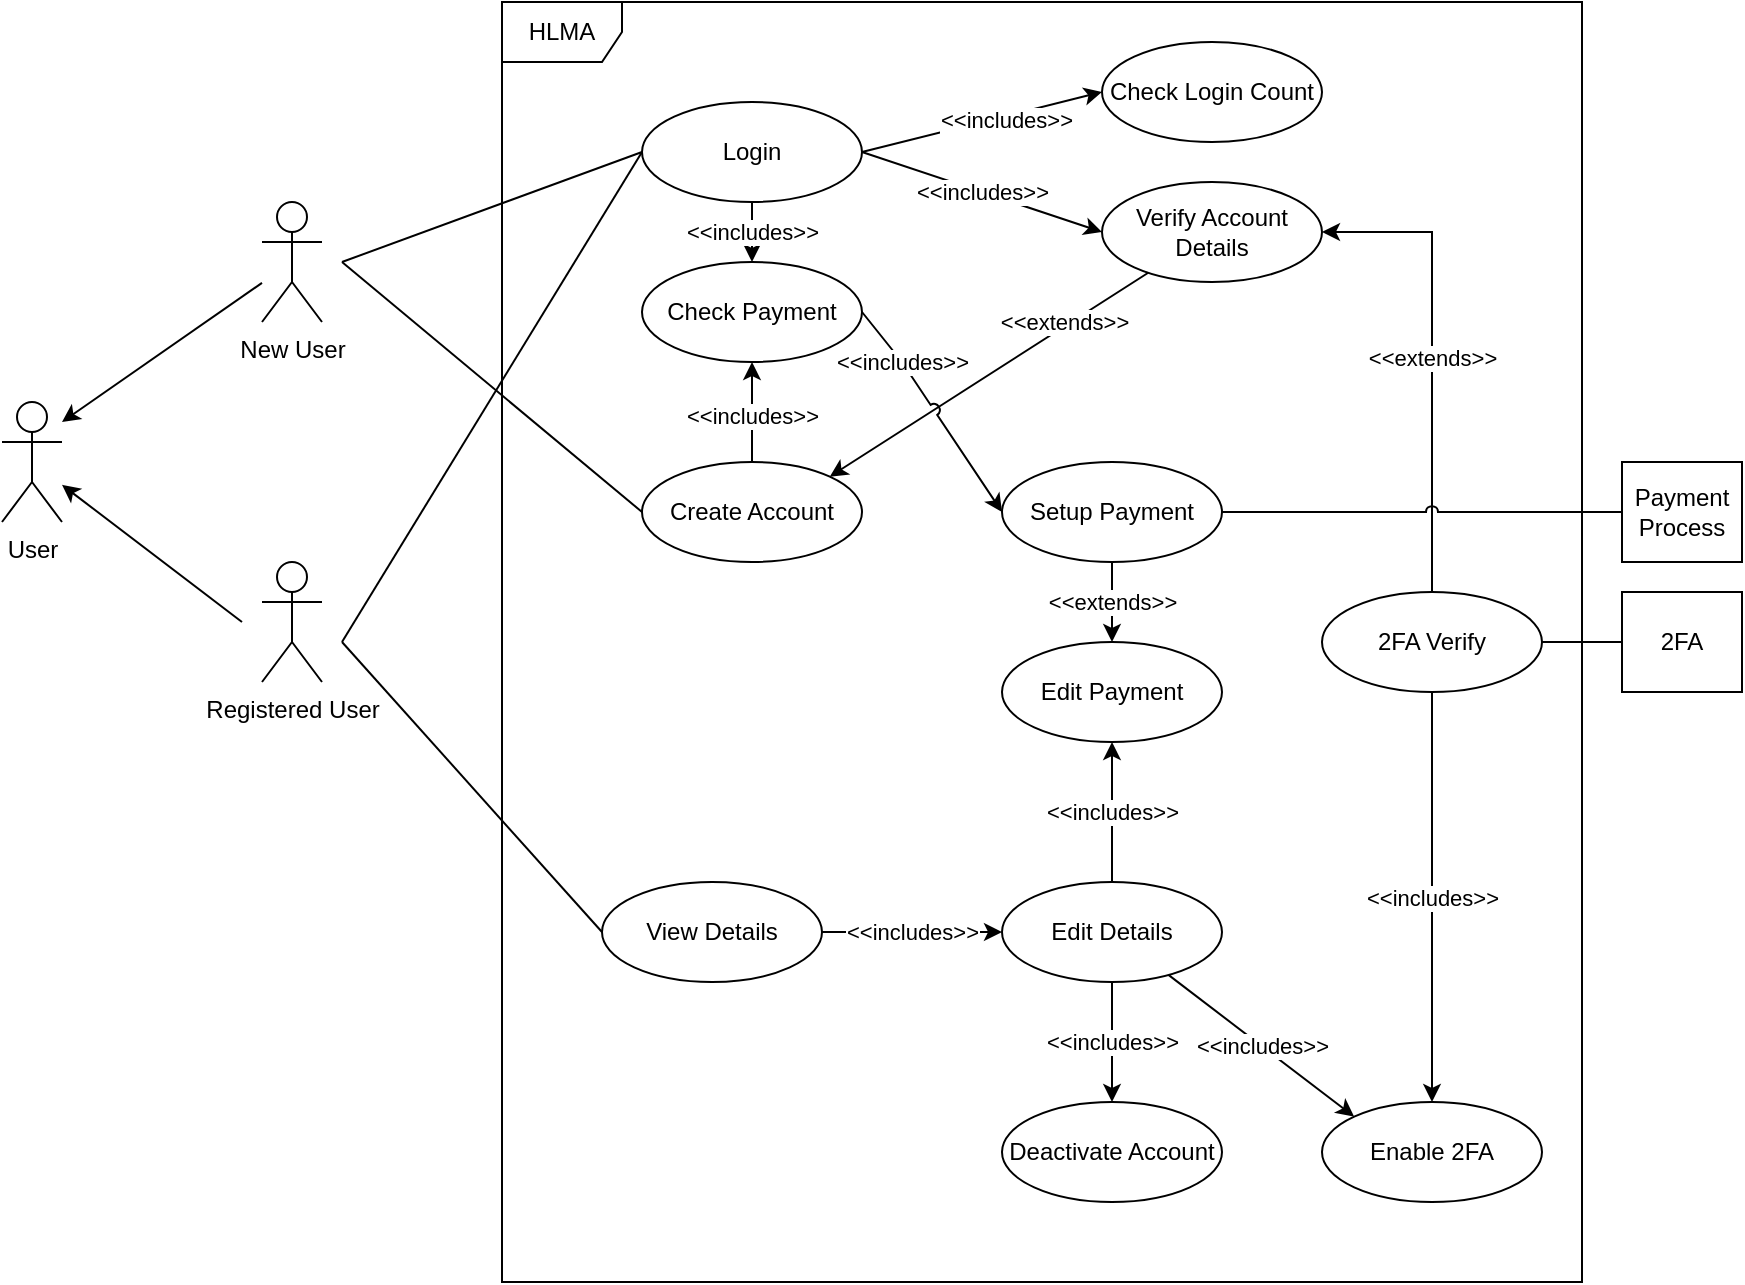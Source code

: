 <mxfile version="20.5.3" type="device"><diagram id="8gDl4ivVx-EnzdiIfyi3" name="Page-1"><mxGraphModel dx="1422" dy="786" grid="1" gridSize="10" guides="1" tooltips="1" connect="1" arrows="1" fold="1" page="1" pageScale="1" pageWidth="850" pageHeight="1100" math="0" shadow="0"><root><mxCell id="0"/><mxCell id="1" parent="0"/><mxCell id="AQNvVgoAlvjYU_-8Pb_X-1" value="User" style="shape=umlActor;verticalLabelPosition=bottom;verticalAlign=top;html=1;outlineConnect=0;" vertex="1" parent="1"><mxGeometry x="70" y="240" width="30" height="60" as="geometry"/></mxCell><mxCell id="AQNvVgoAlvjYU_-8Pb_X-25" style="rounded=0;orthogonalLoop=1;jettySize=auto;html=1;" edge="1" parent="1" source="AQNvVgoAlvjYU_-8Pb_X-6"><mxGeometry relative="1" as="geometry"><mxPoint x="100" y="250" as="targetPoint"/></mxGeometry></mxCell><mxCell id="AQNvVgoAlvjYU_-8Pb_X-6" value="New User" style="shape=umlActor;verticalLabelPosition=bottom;verticalAlign=top;html=1;outlineConnect=0;" vertex="1" parent="1"><mxGeometry x="200" y="140" width="30" height="60" as="geometry"/></mxCell><mxCell id="AQNvVgoAlvjYU_-8Pb_X-26" style="edgeStyle=none;rounded=0;orthogonalLoop=1;jettySize=auto;html=1;" edge="1" parent="1" target="AQNvVgoAlvjYU_-8Pb_X-1"><mxGeometry relative="1" as="geometry"><mxPoint x="190" y="350" as="sourcePoint"/></mxGeometry></mxCell><mxCell id="AQNvVgoAlvjYU_-8Pb_X-7" value="Registered User" style="shape=umlActor;verticalLabelPosition=bottom;verticalAlign=top;html=1;outlineConnect=0;" vertex="1" parent="1"><mxGeometry x="200" y="320" width="30" height="60" as="geometry"/></mxCell><mxCell id="AQNvVgoAlvjYU_-8Pb_X-8" value="HLMA" style="shape=umlFrame;whiteSpace=wrap;html=1;" vertex="1" parent="1"><mxGeometry x="320" y="40" width="540" height="640" as="geometry"/></mxCell><mxCell id="AQNvVgoAlvjYU_-8Pb_X-56" value="&amp;lt;&amp;lt;extends&amp;gt;&amp;gt;" style="edgeStyle=none;rounded=0;jumpStyle=arc;orthogonalLoop=1;jettySize=auto;html=1;entryX=0.5;entryY=0;entryDx=0;entryDy=0;exitX=1;exitY=0.5;exitDx=0;exitDy=0;startArrow=classic;startFill=1;endArrow=none;endFill=0;" edge="1" parent="1" source="AQNvVgoAlvjYU_-8Pb_X-10" target="AQNvVgoAlvjYU_-8Pb_X-54"><mxGeometry relative="1" as="geometry"><Array as="points"><mxPoint x="785" y="155"/></Array></mxGeometry></mxCell><mxCell id="AQNvVgoAlvjYU_-8Pb_X-57" value="&amp;lt;&amp;lt;includes&amp;gt;&amp;gt;" style="edgeStyle=none;rounded=0;jumpStyle=arc;orthogonalLoop=1;jettySize=auto;html=1;entryX=0.5;entryY=0;entryDx=0;entryDy=0;startArrow=none;startFill=0;endArrow=classic;endFill=1;" edge="1" parent="1" source="AQNvVgoAlvjYU_-8Pb_X-9" target="AQNvVgoAlvjYU_-8Pb_X-17"><mxGeometry relative="1" as="geometry"/></mxCell><mxCell id="AQNvVgoAlvjYU_-8Pb_X-9" value="Login" style="ellipse;whiteSpace=wrap;html=1;" vertex="1" parent="1"><mxGeometry x="390" y="90" width="110" height="50" as="geometry"/></mxCell><mxCell id="AQNvVgoAlvjYU_-8Pb_X-48" value="&amp;lt;&amp;lt;extends&amp;gt;&amp;gt;" style="edgeStyle=none;rounded=0;orthogonalLoop=1;jettySize=auto;html=1;entryX=1;entryY=0;entryDx=0;entryDy=0;" edge="1" parent="1" source="AQNvVgoAlvjYU_-8Pb_X-10" target="AQNvVgoAlvjYU_-8Pb_X-11"><mxGeometry x="-0.475" y="-3" relative="1" as="geometry"><mxPoint x="1" as="offset"/></mxGeometry></mxCell><mxCell id="AQNvVgoAlvjYU_-8Pb_X-10" value="Verify Account Details" style="ellipse;whiteSpace=wrap;html=1;" vertex="1" parent="1"><mxGeometry x="620" y="130" width="110" height="50" as="geometry"/></mxCell><mxCell id="AQNvVgoAlvjYU_-8Pb_X-11" value="Create Account" style="ellipse;whiteSpace=wrap;html=1;" vertex="1" parent="1"><mxGeometry x="390" y="270" width="110" height="50" as="geometry"/></mxCell><mxCell id="AQNvVgoAlvjYU_-8Pb_X-49" value="&amp;lt;&amp;lt;extends&amp;gt;&amp;gt;" style="edgeStyle=none;rounded=0;orthogonalLoop=1;jettySize=auto;html=1;entryX=0.5;entryY=0;entryDx=0;entryDy=0;" edge="1" parent="1" source="AQNvVgoAlvjYU_-8Pb_X-12" target="AQNvVgoAlvjYU_-8Pb_X-23"><mxGeometry relative="1" as="geometry"/></mxCell><mxCell id="AQNvVgoAlvjYU_-8Pb_X-12" value="Setup Payment" style="ellipse;whiteSpace=wrap;html=1;" vertex="1" parent="1"><mxGeometry x="570" y="270" width="110" height="50" as="geometry"/></mxCell><mxCell id="AQNvVgoAlvjYU_-8Pb_X-14" value="Payment Process" style="rounded=0;whiteSpace=wrap;html=1;" vertex="1" parent="1"><mxGeometry x="880" y="270" width="60" height="50" as="geometry"/></mxCell><mxCell id="AQNvVgoAlvjYU_-8Pb_X-17" value="Check Payment" style="ellipse;whiteSpace=wrap;html=1;" vertex="1" parent="1"><mxGeometry x="390" y="170" width="110" height="50" as="geometry"/></mxCell><mxCell id="AQNvVgoAlvjYU_-8Pb_X-52" value="&amp;lt;&amp;lt;includes&amp;gt;&amp;gt;" style="edgeStyle=none;rounded=0;orthogonalLoop=1;jettySize=auto;html=1;entryX=0;entryY=0.5;entryDx=0;entryDy=0;" edge="1" parent="1" source="AQNvVgoAlvjYU_-8Pb_X-18" target="AQNvVgoAlvjYU_-8Pb_X-19"><mxGeometry relative="1" as="geometry"/></mxCell><mxCell id="AQNvVgoAlvjYU_-8Pb_X-18" value="View Details" style="ellipse;whiteSpace=wrap;html=1;" vertex="1" parent="1"><mxGeometry x="370" y="480" width="110" height="50" as="geometry"/></mxCell><mxCell id="AQNvVgoAlvjYU_-8Pb_X-50" value="&amp;lt;&amp;lt;includes&amp;gt;&amp;gt;" style="edgeStyle=none;rounded=0;orthogonalLoop=1;jettySize=auto;html=1;entryX=0.5;entryY=1;entryDx=0;entryDy=0;" edge="1" parent="1" source="AQNvVgoAlvjYU_-8Pb_X-19" target="AQNvVgoAlvjYU_-8Pb_X-23"><mxGeometry relative="1" as="geometry"/></mxCell><mxCell id="AQNvVgoAlvjYU_-8Pb_X-51" value="&amp;lt;&amp;lt;includes&amp;gt;&amp;gt;" style="edgeStyle=none;rounded=0;orthogonalLoop=1;jettySize=auto;html=1;entryX=0.5;entryY=0;entryDx=0;entryDy=0;" edge="1" parent="1" source="AQNvVgoAlvjYU_-8Pb_X-19" target="AQNvVgoAlvjYU_-8Pb_X-20"><mxGeometry relative="1" as="geometry"/></mxCell><mxCell id="AQNvVgoAlvjYU_-8Pb_X-53" value="&amp;lt;&amp;lt;includes&amp;gt;&amp;gt;" style="edgeStyle=none;rounded=0;orthogonalLoop=1;jettySize=auto;html=1;entryX=0;entryY=0;entryDx=0;entryDy=0;" edge="1" parent="1" source="AQNvVgoAlvjYU_-8Pb_X-19" target="AQNvVgoAlvjYU_-8Pb_X-21"><mxGeometry relative="1" as="geometry"/></mxCell><mxCell id="AQNvVgoAlvjYU_-8Pb_X-19" value="Edit Details" style="ellipse;whiteSpace=wrap;html=1;" vertex="1" parent="1"><mxGeometry x="570" y="480" width="110" height="50" as="geometry"/></mxCell><mxCell id="AQNvVgoAlvjYU_-8Pb_X-20" value="Deactivate Account" style="ellipse;whiteSpace=wrap;html=1;" vertex="1" parent="1"><mxGeometry x="570" y="590" width="110" height="50" as="geometry"/></mxCell><mxCell id="AQNvVgoAlvjYU_-8Pb_X-55" value="&amp;lt;&amp;lt;includes&amp;gt;&amp;gt;" style="edgeStyle=none;rounded=0;jumpStyle=arc;orthogonalLoop=1;jettySize=auto;html=1;entryX=0.5;entryY=1;entryDx=0;entryDy=0;startArrow=classic;startFill=1;endArrow=none;endFill=0;" edge="1" parent="1" source="AQNvVgoAlvjYU_-8Pb_X-21" target="AQNvVgoAlvjYU_-8Pb_X-54"><mxGeometry relative="1" as="geometry"/></mxCell><mxCell id="AQNvVgoAlvjYU_-8Pb_X-21" value="Enable 2FA" style="ellipse;whiteSpace=wrap;html=1;" vertex="1" parent="1"><mxGeometry x="730" y="590" width="110" height="50" as="geometry"/></mxCell><mxCell id="AQNvVgoAlvjYU_-8Pb_X-22" value="2FA" style="rounded=0;whiteSpace=wrap;html=1;" vertex="1" parent="1"><mxGeometry x="880" y="335" width="60" height="50" as="geometry"/></mxCell><mxCell id="AQNvVgoAlvjYU_-8Pb_X-23" value="Edit Payment" style="ellipse;whiteSpace=wrap;html=1;" vertex="1" parent="1"><mxGeometry x="570" y="360" width="110" height="50" as="geometry"/></mxCell><mxCell id="AQNvVgoAlvjYU_-8Pb_X-24" value="Check Login Count" style="ellipse;whiteSpace=wrap;html=1;" vertex="1" parent="1"><mxGeometry x="620" y="60" width="110" height="50" as="geometry"/></mxCell><mxCell id="AQNvVgoAlvjYU_-8Pb_X-27" value="" style="endArrow=none;html=1;rounded=0;entryX=0;entryY=0.5;entryDx=0;entryDy=0;" edge="1" parent="1" target="AQNvVgoAlvjYU_-8Pb_X-9"><mxGeometry width="50" height="50" relative="1" as="geometry"><mxPoint x="240" y="170" as="sourcePoint"/><mxPoint x="290" y="110" as="targetPoint"/></mxGeometry></mxCell><mxCell id="AQNvVgoAlvjYU_-8Pb_X-28" value="" style="endArrow=none;html=1;rounded=0;entryX=0;entryY=0.5;entryDx=0;entryDy=0;" edge="1" parent="1" target="AQNvVgoAlvjYU_-8Pb_X-11"><mxGeometry width="50" height="50" relative="1" as="geometry"><mxPoint x="240" y="170" as="sourcePoint"/><mxPoint x="400" y="125" as="targetPoint"/></mxGeometry></mxCell><mxCell id="AQNvVgoAlvjYU_-8Pb_X-29" value="" style="endArrow=none;html=1;rounded=0;entryX=0;entryY=0.5;entryDx=0;entryDy=0;" edge="1" parent="1" target="AQNvVgoAlvjYU_-8Pb_X-9"><mxGeometry width="50" height="50" relative="1" as="geometry"><mxPoint x="240" y="360" as="sourcePoint"/><mxPoint x="400" y="245" as="targetPoint"/></mxGeometry></mxCell><mxCell id="AQNvVgoAlvjYU_-8Pb_X-30" value="" style="endArrow=none;html=1;rounded=0;entryX=0;entryY=0.5;entryDx=0;entryDy=0;" edge="1" parent="1" target="AQNvVgoAlvjYU_-8Pb_X-18"><mxGeometry width="50" height="50" relative="1" as="geometry"><mxPoint x="240" y="360" as="sourcePoint"/><mxPoint x="400" y="125" as="targetPoint"/></mxGeometry></mxCell><mxCell id="AQNvVgoAlvjYU_-8Pb_X-31" value="" style="endArrow=classic;html=1;rounded=0;exitX=1;exitY=0.5;exitDx=0;exitDy=0;entryX=0;entryY=0.5;entryDx=0;entryDy=0;" edge="1" parent="1" source="AQNvVgoAlvjYU_-8Pb_X-9" target="AQNvVgoAlvjYU_-8Pb_X-24"><mxGeometry width="50" height="50" relative="1" as="geometry"><mxPoint x="540" y="200" as="sourcePoint"/><mxPoint x="590" y="150" as="targetPoint"/></mxGeometry></mxCell><mxCell id="AQNvVgoAlvjYU_-8Pb_X-33" value="&amp;lt;&amp;lt;includes&amp;gt;&amp;gt;" style="edgeLabel;html=1;align=center;verticalAlign=middle;resizable=0;points=[];" vertex="1" connectable="0" parent="AQNvVgoAlvjYU_-8Pb_X-31"><mxGeometry x="0.192" y="-2" relative="1" as="geometry"><mxPoint as="offset"/></mxGeometry></mxCell><mxCell id="AQNvVgoAlvjYU_-8Pb_X-32" value="&amp;lt;&amp;lt;includes&amp;gt;&amp;gt;" style="endArrow=classic;html=1;rounded=0;exitX=1;exitY=0.5;exitDx=0;exitDy=0;entryX=0;entryY=0.5;entryDx=0;entryDy=0;" edge="1" parent="1" source="AQNvVgoAlvjYU_-8Pb_X-9" target="AQNvVgoAlvjYU_-8Pb_X-10"><mxGeometry width="50" height="50" relative="1" as="geometry"><mxPoint x="510" y="125" as="sourcePoint"/><mxPoint x="630" y="95" as="targetPoint"/></mxGeometry></mxCell><mxCell id="AQNvVgoAlvjYU_-8Pb_X-34" value="" style="endArrow=classic;html=1;rounded=0;exitX=0.5;exitY=0;exitDx=0;exitDy=0;entryX=0.5;entryY=1;entryDx=0;entryDy=0;" edge="1" parent="1" source="AQNvVgoAlvjYU_-8Pb_X-11" target="AQNvVgoAlvjYU_-8Pb_X-17"><mxGeometry width="50" height="50" relative="1" as="geometry"><mxPoint x="540" y="280" as="sourcePoint"/><mxPoint x="590" y="230" as="targetPoint"/></mxGeometry></mxCell><mxCell id="AQNvVgoAlvjYU_-8Pb_X-36" value="&amp;lt;&amp;lt;includes&amp;gt;&amp;gt;" style="edgeLabel;html=1;align=center;verticalAlign=middle;resizable=0;points=[];" vertex="1" connectable="0" parent="AQNvVgoAlvjYU_-8Pb_X-34"><mxGeometry x="-0.333" relative="1" as="geometry"><mxPoint y="-7" as="offset"/></mxGeometry></mxCell><mxCell id="AQNvVgoAlvjYU_-8Pb_X-37" value="&amp;lt;&amp;lt;includes&amp;gt;&amp;gt;" style="endArrow=classic;html=1;rounded=0;exitX=1;exitY=0.5;exitDx=0;exitDy=0;entryX=0;entryY=0.5;entryDx=0;entryDy=0;jumpStyle=arc;" edge="1" parent="1" source="AQNvVgoAlvjYU_-8Pb_X-17" target="AQNvVgoAlvjYU_-8Pb_X-12"><mxGeometry x="-0.476" width="50" height="50" relative="1" as="geometry"><mxPoint x="540" y="330" as="sourcePoint"/><mxPoint x="590" y="280" as="targetPoint"/><Array as="points"><mxPoint x="520" y="220"/></Array><mxPoint as="offset"/></mxGeometry></mxCell><mxCell id="AQNvVgoAlvjYU_-8Pb_X-38" value="" style="endArrow=none;html=1;rounded=0;exitX=1;exitY=0.5;exitDx=0;exitDy=0;entryX=0;entryY=0.5;entryDx=0;entryDy=0;jumpStyle=arc;" edge="1" parent="1" source="AQNvVgoAlvjYU_-8Pb_X-12" target="AQNvVgoAlvjYU_-8Pb_X-14"><mxGeometry width="50" height="50" relative="1" as="geometry"><mxPoint x="700" y="430" as="sourcePoint"/><mxPoint x="750" y="380" as="targetPoint"/></mxGeometry></mxCell><mxCell id="AQNvVgoAlvjYU_-8Pb_X-39" value="" style="endArrow=none;html=1;rounded=0;exitX=1;exitY=0.5;exitDx=0;exitDy=0;entryX=0;entryY=0.5;entryDx=0;entryDy=0;jumpStyle=arc;" edge="1" parent="1" source="AQNvVgoAlvjYU_-8Pb_X-54" target="AQNvVgoAlvjYU_-8Pb_X-22"><mxGeometry width="50" height="50" relative="1" as="geometry"><mxPoint x="700" y="610" as="sourcePoint"/><mxPoint x="750" y="560" as="targetPoint"/></mxGeometry></mxCell><mxCell id="AQNvVgoAlvjYU_-8Pb_X-54" value="2FA Verify" style="ellipse;whiteSpace=wrap;html=1;" vertex="1" parent="1"><mxGeometry x="730" y="335" width="110" height="50" as="geometry"/></mxCell></root></mxGraphModel></diagram></mxfile>